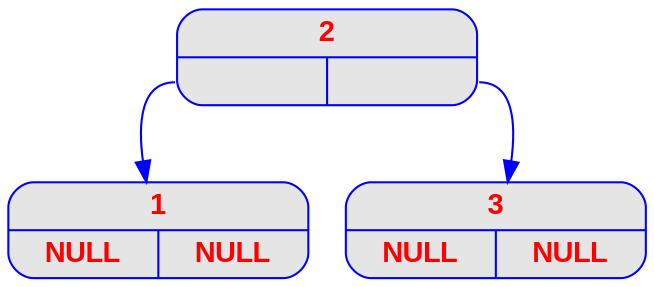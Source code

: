digraph equilibrer_arbre1_equilibre {
	node [
		fontname  = "Arial bold" 
		fontsize  = "14"
		fontcolor = "red"
		style     = "rounded, filled"
		shape     = "record"
		fillcolor = "grey90"
		color     = "blue"
		width     = "2"
	]

	edge [
		color     = "blue"
	]

2 [label = "{<c> 2 | { <g> | <d>}}"];
2:g -> 1;
1 [label = "{<c> 1 | { <g> | <d>}}"];
1 [label = "{<c> 1 | { <g> NULL | <d> NULL}}"];
2:d -> 3;
3 [label = "{<c> 3 | { <g> | <d>}}"];
3 [label = "{<c> 3 | { <g> NULL | <d> NULL}}"];
}
